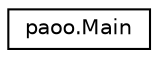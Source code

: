 digraph "Graphical Class Hierarchy"
{
 // LATEX_PDF_SIZE
  edge [fontname="Helvetica",fontsize="10",labelfontname="Helvetica",labelfontsize="10"];
  node [fontname="Helvetica",fontsize="10",shape=record];
  rankdir="LR";
  Node0 [label="paoo.Main",height=0.2,width=0.4,color="black", fillcolor="white", style="filled",URL="$classpaoo_1_1_main.html",tooltip=" "];
}
